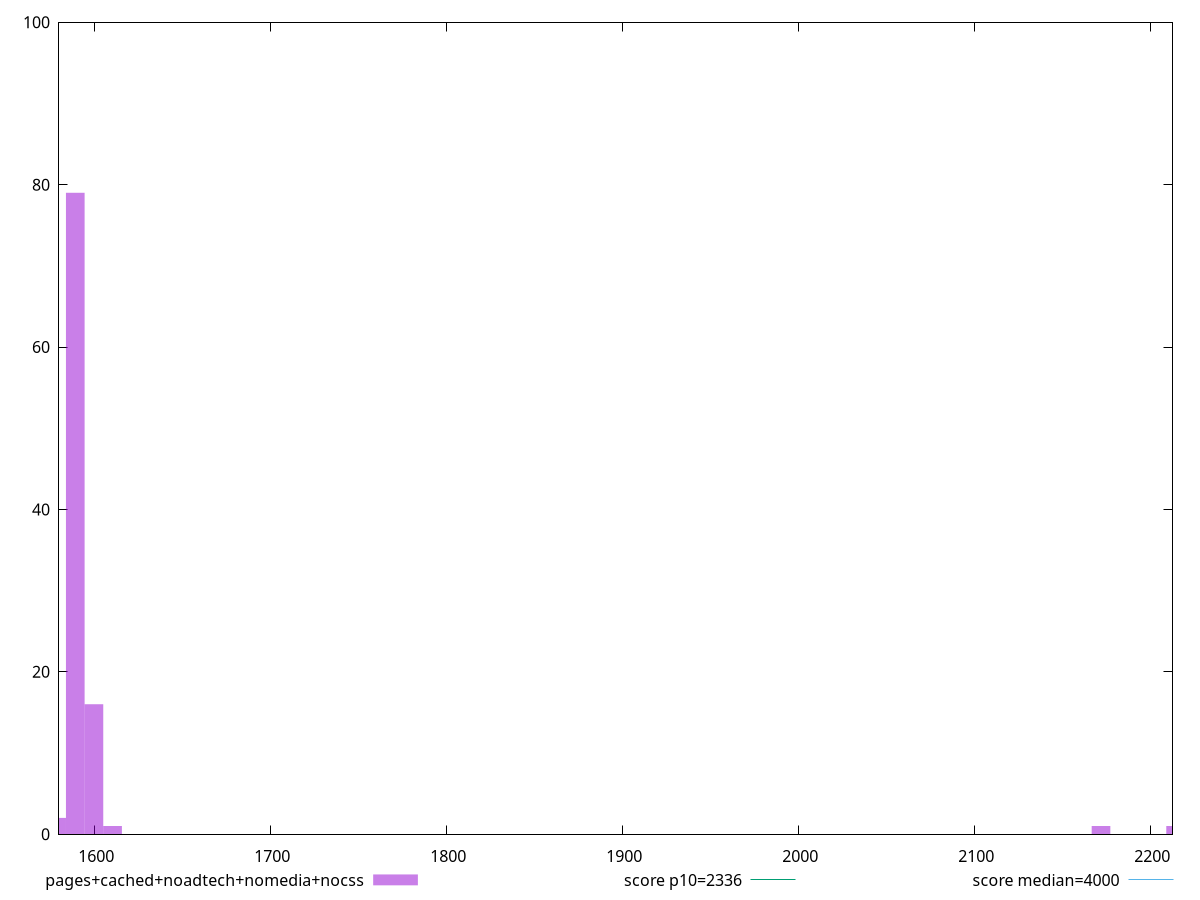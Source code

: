 reset

$pagesCachedNoadtechNomediaNocss <<EOF
2214.3639137594305 1
2171.9837431611636 1
1589.2563974349978 79
1599.8514400845645 16
1610.4464827341312 1
1578.6613547854313 2
EOF

set key outside below
set boxwidth 10.595042649566652
set xrange [1580.0095:2212.5979999999995]
set yrange [0:100]
set trange [0:100]
set style fill transparent solid 0.5 noborder

set parametric
set terminal svg size 640, 490 enhanced background rgb 'white'
set output "report_00019_2021-02-10T18-14-37.922Z//first-contentful-paint/comparison/histogram/4_vs_5.svg"

plot $pagesCachedNoadtechNomediaNocss title "pages+cached+noadtech+nomedia+nocss" with boxes, \
     2336,t title "score p10=2336", \
     4000,t title "score median=4000"

reset
